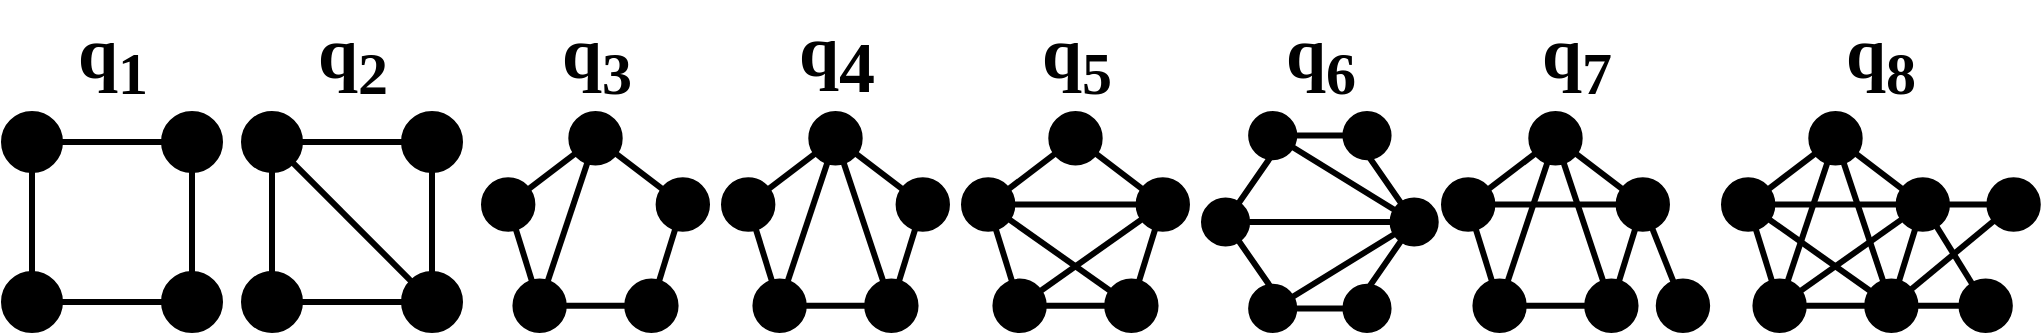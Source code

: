 <mxfile version="15.8.2" type="device"><diagram id="DLwltDXBQzUQ3FYis2_E" name="Page-1"><mxGraphModel dx="1718" dy="966" grid="1" gridSize="10" guides="1" tooltips="1" connect="1" arrows="1" fold="1" page="1" pageScale="1" pageWidth="2336" pageHeight="1654" math="0" shadow="0"><root><mxCell id="0"/><mxCell id="1" parent="0"/><mxCell id="RWOEZKqBu3QzNkJRfuH3-138" value="" style="group;aspect=fixed;" vertex="1" connectable="0" parent="1"><mxGeometry x="720" y="240" width="113.49" height="110" as="geometry"/></mxCell><mxCell id="RWOEZKqBu3QzNkJRfuH3-127" value="" style="ellipse;whiteSpace=wrap;html=1;aspect=fixed;fillColor=#000000;" vertex="1" parent="RWOEZKqBu3QzNkJRfuH3-138"><mxGeometry x="43.65" width="26.19" height="26.19" as="geometry"/></mxCell><mxCell id="RWOEZKqBu3QzNkJRfuH3-128" style="edgeStyle=none;rounded=0;orthogonalLoop=1;jettySize=auto;html=1;exitX=0.5;exitY=0.5;exitDx=0;exitDy=0;endArrow=none;endFill=0;strokeWidth=3;exitPerimeter=0;entryX=0.5;entryY=0.5;entryDx=0;entryDy=0;entryPerimeter=0;" edge="1" parent="RWOEZKqBu3QzNkJRfuH3-138" source="RWOEZKqBu3QzNkJRfuH3-129"><mxGeometry relative="1" as="geometry"><mxPoint x="84.681" y="96.905" as="targetPoint"/></mxGeometry></mxCell><mxCell id="RWOEZKqBu3QzNkJRfuH3-129" value="" style="ellipse;whiteSpace=wrap;html=1;aspect=fixed;fillColor=#000000;" vertex="1" parent="RWOEZKqBu3QzNkJRfuH3-138"><mxGeometry x="87.3" y="33.175" width="26.19" height="26.19" as="geometry"/></mxCell><mxCell id="RWOEZKqBu3QzNkJRfuH3-125" style="edgeStyle=none;rounded=0;orthogonalLoop=1;jettySize=auto;html=1;exitX=0.5;exitY=0.5;exitDx=0;exitDy=0;entryX=0.5;entryY=0.5;entryDx=0;entryDy=0;endArrow=none;endFill=0;strokeWidth=3;exitPerimeter=0;entryPerimeter=0;" edge="1" parent="RWOEZKqBu3QzNkJRfuH3-138" source="RWOEZKqBu3QzNkJRfuH3-127" target="RWOEZKqBu3QzNkJRfuH3-129"><mxGeometry relative="1" as="geometry"/></mxCell><mxCell id="RWOEZKqBu3QzNkJRfuH3-136" style="edgeStyle=none;rounded=0;jumpStyle=none;jumpSize=6;orthogonalLoop=1;jettySize=auto;html=1;exitX=1;exitY=0.5;exitDx=0;exitDy=0;entryX=0;entryY=0.5;entryDx=0;entryDy=0;endArrow=none;endFill=0;strokeWidth=3;" edge="1" parent="RWOEZKqBu3QzNkJRfuH3-138" source="RWOEZKqBu3QzNkJRfuH3-131" target="RWOEZKqBu3QzNkJRfuH3-129"><mxGeometry relative="1" as="geometry"/></mxCell><mxCell id="RWOEZKqBu3QzNkJRfuH3-131" value="" style="ellipse;whiteSpace=wrap;html=1;aspect=fixed;fillColor=#000000;" vertex="1" parent="RWOEZKqBu3QzNkJRfuH3-138"><mxGeometry y="33.175" width="26.19" height="26.19" as="geometry"/></mxCell><mxCell id="RWOEZKqBu3QzNkJRfuH3-124" style="edgeStyle=none;rounded=0;orthogonalLoop=1;jettySize=auto;html=1;exitX=0.5;exitY=0.5;exitDx=0;exitDy=0;entryX=0.5;entryY=0.5;entryDx=0;entryDy=0;entryPerimeter=0;endArrow=none;endFill=0;strokeWidth=3;jumpSize=6;jumpStyle=none;exitPerimeter=0;" edge="1" parent="RWOEZKqBu3QzNkJRfuH3-138" source="RWOEZKqBu3QzNkJRfuH3-127" target="RWOEZKqBu3QzNkJRfuH3-131"><mxGeometry relative="1" as="geometry"/></mxCell><mxCell id="RWOEZKqBu3QzNkJRfuH3-137" style="edgeStyle=none;rounded=0;jumpStyle=none;jumpSize=6;orthogonalLoop=1;jettySize=auto;html=1;endArrow=none;endFill=0;strokeWidth=3;exitX=0.5;exitY=0.5;exitDx=0;exitDy=0;exitPerimeter=0;entryX=0.5;entryY=0.5;entryDx=0;entryDy=0;entryPerimeter=0;" edge="1" parent="RWOEZKqBu3QzNkJRfuH3-138" source="RWOEZKqBu3QzNkJRfuH3-133" target="RWOEZKqBu3QzNkJRfuH3-129"><mxGeometry relative="1" as="geometry"><mxPoint x="100.395" y="69.841" as="targetPoint"/></mxGeometry></mxCell><mxCell id="RWOEZKqBu3QzNkJRfuH3-133" value="" style="ellipse;whiteSpace=wrap;html=1;aspect=fixed;fillColor=#000000;" vertex="1" parent="RWOEZKqBu3QzNkJRfuH3-138"><mxGeometry x="15.714" y="83.81" width="26.19" height="26.19" as="geometry"/></mxCell><mxCell id="RWOEZKqBu3QzNkJRfuH3-130" style="edgeStyle=none;rounded=0;orthogonalLoop=1;jettySize=auto;html=1;exitX=0.5;exitY=0.5;exitDx=0;exitDy=0;entryX=0.5;entryY=0.5;entryDx=0;entryDy=0;entryPerimeter=0;endArrow=none;endFill=0;strokeWidth=3;exitPerimeter=0;" edge="1" parent="RWOEZKqBu3QzNkJRfuH3-138" source="RWOEZKqBu3QzNkJRfuH3-131" target="RWOEZKqBu3QzNkJRfuH3-133"><mxGeometry relative="1" as="geometry"/></mxCell><mxCell id="RWOEZKqBu3QzNkJRfuH3-134" value="" style="ellipse;whiteSpace=wrap;html=1;aspect=fixed;fillColor=#000000;" vertex="1" parent="RWOEZKqBu3QzNkJRfuH3-138"><mxGeometry x="71.586" y="83.81" width="26.19" height="26.19" as="geometry"/></mxCell><mxCell id="RWOEZKqBu3QzNkJRfuH3-135" style="edgeStyle=none;rounded=0;jumpStyle=none;jumpSize=6;orthogonalLoop=1;jettySize=auto;html=1;exitX=0.5;exitY=0.5;exitDx=0;exitDy=0;endArrow=none;endFill=0;strokeWidth=3;exitPerimeter=0;entryX=0.5;entryY=0.5;entryDx=0;entryDy=0;entryPerimeter=0;" edge="1" parent="RWOEZKqBu3QzNkJRfuH3-138" source="RWOEZKqBu3QzNkJRfuH3-131" target="RWOEZKqBu3QzNkJRfuH3-134"><mxGeometry relative="1" as="geometry"/></mxCell><mxCell id="RWOEZKqBu3QzNkJRfuH3-132" style="edgeStyle=none;rounded=0;orthogonalLoop=1;jettySize=auto;html=1;exitX=1;exitY=0.5;exitDx=0;exitDy=0;entryX=0;entryY=0.5;entryDx=0;entryDy=0;endArrow=none;endFill=0;strokeWidth=3;" edge="1" parent="RWOEZKqBu3QzNkJRfuH3-138" source="RWOEZKqBu3QzNkJRfuH3-133" target="RWOEZKqBu3QzNkJRfuH3-134"><mxGeometry relative="1" as="geometry"/></mxCell><mxCell id="RWOEZKqBu3QzNkJRfuH3-140" value="" style="group;aspect=fixed;" vertex="1" connectable="0" parent="1"><mxGeometry x="960" y="240" width="133.57" height="110" as="geometry"/></mxCell><mxCell id="RWOEZKqBu3QzNkJRfuH3-69" value="" style="ellipse;whiteSpace=wrap;html=1;aspect=fixed;fillColor=#000000;" vertex="1" parent="RWOEZKqBu3QzNkJRfuH3-140"><mxGeometry x="43.65" width="26.19" height="26.19" as="geometry"/></mxCell><mxCell id="RWOEZKqBu3QzNkJRfuH3-70" style="edgeStyle=none;rounded=0;orthogonalLoop=1;jettySize=auto;html=1;exitX=0.5;exitY=0.5;exitDx=0;exitDy=0;endArrow=none;endFill=0;strokeWidth=3;exitPerimeter=0;entryX=0.5;entryY=0.5;entryDx=0;entryDy=0;entryPerimeter=0;" edge="1" parent="RWOEZKqBu3QzNkJRfuH3-140" source="RWOEZKqBu3QzNkJRfuH3-71"><mxGeometry relative="1" as="geometry"><mxPoint x="84.682" y="96.905" as="targetPoint"/></mxGeometry></mxCell><mxCell id="RWOEZKqBu3QzNkJRfuH3-71" value="" style="ellipse;whiteSpace=wrap;html=1;aspect=fixed;fillColor=#000000;" vertex="1" parent="RWOEZKqBu3QzNkJRfuH3-140"><mxGeometry x="87.301" y="33.175" width="26.19" height="26.19" as="geometry"/></mxCell><mxCell id="RWOEZKqBu3QzNkJRfuH3-67" style="edgeStyle=none;rounded=0;orthogonalLoop=1;jettySize=auto;html=1;exitX=0.5;exitY=0.5;exitDx=0;exitDy=0;entryX=0.5;entryY=0.5;entryDx=0;entryDy=0;endArrow=none;endFill=0;strokeWidth=3;exitPerimeter=0;entryPerimeter=0;" edge="1" parent="RWOEZKqBu3QzNkJRfuH3-140" source="RWOEZKqBu3QzNkJRfuH3-69" target="RWOEZKqBu3QzNkJRfuH3-71"><mxGeometry relative="1" as="geometry"/></mxCell><mxCell id="RWOEZKqBu3QzNkJRfuH3-78" style="edgeStyle=none;rounded=0;jumpStyle=none;jumpSize=6;orthogonalLoop=1;jettySize=auto;html=1;exitX=1;exitY=0.5;exitDx=0;exitDy=0;entryX=0;entryY=0.5;entryDx=0;entryDy=0;endArrow=none;endFill=0;strokeWidth=3;" edge="1" parent="RWOEZKqBu3QzNkJRfuH3-140" source="RWOEZKqBu3QzNkJRfuH3-73" target="RWOEZKqBu3QzNkJRfuH3-71"><mxGeometry relative="1" as="geometry"/></mxCell><mxCell id="RWOEZKqBu3QzNkJRfuH3-73" value="" style="ellipse;whiteSpace=wrap;html=1;aspect=fixed;fillColor=#000000;" vertex="1" parent="RWOEZKqBu3QzNkJRfuH3-140"><mxGeometry y="33.175" width="26.19" height="26.19" as="geometry"/></mxCell><mxCell id="RWOEZKqBu3QzNkJRfuH3-66" style="edgeStyle=none;rounded=0;orthogonalLoop=1;jettySize=auto;html=1;exitX=0.5;exitY=0.5;exitDx=0;exitDy=0;entryX=0.5;entryY=0.5;entryDx=0;entryDy=0;entryPerimeter=0;endArrow=none;endFill=0;strokeWidth=3;jumpSize=6;jumpStyle=none;exitPerimeter=0;" edge="1" parent="RWOEZKqBu3QzNkJRfuH3-140" source="RWOEZKqBu3QzNkJRfuH3-69" target="RWOEZKqBu3QzNkJRfuH3-73"><mxGeometry relative="1" as="geometry"/></mxCell><mxCell id="RWOEZKqBu3QzNkJRfuH3-75" value="" style="ellipse;whiteSpace=wrap;html=1;aspect=fixed;fillColor=#000000;" vertex="1" parent="RWOEZKqBu3QzNkJRfuH3-140"><mxGeometry x="15.714" y="83.81" width="26.19" height="26.19" as="geometry"/></mxCell><mxCell id="RWOEZKqBu3QzNkJRfuH3-68" style="edgeStyle=none;rounded=0;jumpStyle=none;jumpSize=6;orthogonalLoop=1;jettySize=auto;html=1;endArrow=none;endFill=0;strokeWidth=3;" edge="1" parent="RWOEZKqBu3QzNkJRfuH3-140" source="RWOEZKqBu3QzNkJRfuH3-69" target="RWOEZKqBu3QzNkJRfuH3-75"><mxGeometry relative="1" as="geometry"/></mxCell><mxCell id="RWOEZKqBu3QzNkJRfuH3-72" style="edgeStyle=none;rounded=0;orthogonalLoop=1;jettySize=auto;html=1;exitX=0.5;exitY=0.5;exitDx=0;exitDy=0;entryX=0.5;entryY=0.5;entryDx=0;entryDy=0;entryPerimeter=0;endArrow=none;endFill=0;strokeWidth=3;exitPerimeter=0;" edge="1" parent="RWOEZKqBu3QzNkJRfuH3-140" source="RWOEZKqBu3QzNkJRfuH3-73" target="RWOEZKqBu3QzNkJRfuH3-75"><mxGeometry relative="1" as="geometry"/></mxCell><mxCell id="RWOEZKqBu3QzNkJRfuH3-76" style="edgeStyle=none;rounded=0;jumpStyle=none;jumpSize=6;orthogonalLoop=1;jettySize=auto;html=1;exitX=0.5;exitY=0.5;exitDx=0;exitDy=0;entryX=0.5;entryY=0.5;entryDx=0;entryDy=0;entryPerimeter=0;endArrow=none;endFill=0;strokeWidth=3;exitPerimeter=0;" edge="1" parent="RWOEZKqBu3QzNkJRfuH3-140" source="RWOEZKqBu3QzNkJRfuH3-77" target="RWOEZKqBu3QzNkJRfuH3-69"><mxGeometry relative="1" as="geometry"/></mxCell><mxCell id="RWOEZKqBu3QzNkJRfuH3-77" value="" style="ellipse;whiteSpace=wrap;html=1;aspect=fixed;fillColor=#000000;" vertex="1" parent="RWOEZKqBu3QzNkJRfuH3-140"><mxGeometry x="71.587" y="83.81" width="26.19" height="26.19" as="geometry"/></mxCell><mxCell id="RWOEZKqBu3QzNkJRfuH3-74" style="edgeStyle=none;rounded=0;orthogonalLoop=1;jettySize=auto;html=1;exitX=1;exitY=0.5;exitDx=0;exitDy=0;entryX=0;entryY=0.5;entryDx=0;entryDy=0;endArrow=none;endFill=0;strokeWidth=3;" edge="1" parent="RWOEZKqBu3QzNkJRfuH3-140" source="RWOEZKqBu3QzNkJRfuH3-75" target="RWOEZKqBu3QzNkJRfuH3-77"><mxGeometry relative="1" as="geometry"/></mxCell><mxCell id="RWOEZKqBu3QzNkJRfuH3-79" value="" style="ellipse;whiteSpace=wrap;html=1;aspect=fixed;fillColor=#000000;" vertex="1" parent="RWOEZKqBu3QzNkJRfuH3-140"><mxGeometry x="107.38" y="83.81" width="26.19" height="26.19" as="geometry"/></mxCell><mxCell id="RWOEZKqBu3QzNkJRfuH3-80" style="edgeStyle=none;rounded=0;jumpStyle=none;jumpSize=6;orthogonalLoop=1;jettySize=auto;html=1;exitX=0.5;exitY=0.5;exitDx=0;exitDy=0;endArrow=none;endFill=0;strokeWidth=3;exitPerimeter=0;" edge="1" parent="RWOEZKqBu3QzNkJRfuH3-140" source="RWOEZKqBu3QzNkJRfuH3-71" target="RWOEZKqBu3QzNkJRfuH3-79"><mxGeometry relative="1" as="geometry"/></mxCell><mxCell id="RWOEZKqBu3QzNkJRfuH3-141" value="" style="group;aspect=fixed;" vertex="1" connectable="0" parent="1"><mxGeometry x="480" y="240" width="113.51" height="110" as="geometry"/></mxCell><mxCell id="RWOEZKqBu3QzNkJRfuH3-21" value="" style="ellipse;whiteSpace=wrap;html=1;aspect=fixed;fillColor=#000000;" vertex="1" parent="RWOEZKqBu3QzNkJRfuH3-141"><mxGeometry x="43.658" width="26.19" height="26.19" as="geometry"/></mxCell><mxCell id="RWOEZKqBu3QzNkJRfuH3-33" style="edgeStyle=none;rounded=0;orthogonalLoop=1;jettySize=auto;html=1;exitX=0.5;exitY=0.5;exitDx=0;exitDy=0;endArrow=none;endFill=0;strokeWidth=3;exitPerimeter=0;entryX=0.5;entryY=0.5;entryDx=0;entryDy=0;entryPerimeter=0;" edge="1" parent="RWOEZKqBu3QzNkJRfuH3-141" source="RWOEZKqBu3QzNkJRfuH3-25"><mxGeometry relative="1" as="geometry"><mxPoint x="84.696" y="96.905" as="targetPoint"/></mxGeometry></mxCell><mxCell id="RWOEZKqBu3QzNkJRfuH3-25" value="" style="ellipse;whiteSpace=wrap;html=1;aspect=fixed;fillColor=#000000;" vertex="1" parent="RWOEZKqBu3QzNkJRfuH3-141"><mxGeometry x="87.315" y="33.175" width="26.19" height="26.19" as="geometry"/></mxCell><mxCell id="RWOEZKqBu3QzNkJRfuH3-32" style="edgeStyle=none;rounded=0;orthogonalLoop=1;jettySize=auto;html=1;exitX=0.5;exitY=0.5;exitDx=0;exitDy=0;entryX=0.5;entryY=0.5;entryDx=0;entryDy=0;endArrow=none;endFill=0;strokeWidth=3;exitPerimeter=0;entryPerimeter=0;" edge="1" parent="RWOEZKqBu3QzNkJRfuH3-141" source="RWOEZKqBu3QzNkJRfuH3-21" target="RWOEZKqBu3QzNkJRfuH3-25"><mxGeometry relative="1" as="geometry"/></mxCell><mxCell id="RWOEZKqBu3QzNkJRfuH3-22" value="" style="ellipse;whiteSpace=wrap;html=1;aspect=fixed;fillColor=#000000;" vertex="1" parent="RWOEZKqBu3QzNkJRfuH3-141"><mxGeometry y="33.175" width="26.19" height="26.19" as="geometry"/></mxCell><mxCell id="RWOEZKqBu3QzNkJRfuH3-28" style="edgeStyle=none;rounded=0;orthogonalLoop=1;jettySize=auto;html=1;exitX=0.5;exitY=0.5;exitDx=0;exitDy=0;entryX=0.5;entryY=0.5;entryDx=0;entryDy=0;entryPerimeter=0;endArrow=none;endFill=0;strokeWidth=3;jumpSize=6;jumpStyle=none;exitPerimeter=0;" edge="1" parent="RWOEZKqBu3QzNkJRfuH3-141" source="RWOEZKqBu3QzNkJRfuH3-21" target="RWOEZKqBu3QzNkJRfuH3-22"><mxGeometry relative="1" as="geometry"/></mxCell><mxCell id="RWOEZKqBu3QzNkJRfuH3-23" value="" style="ellipse;whiteSpace=wrap;html=1;aspect=fixed;fillColor=#000000;" vertex="1" parent="RWOEZKqBu3QzNkJRfuH3-141"><mxGeometry x="15.717" y="83.81" width="26.19" height="26.19" as="geometry"/></mxCell><mxCell id="RWOEZKqBu3QzNkJRfuH3-53" style="edgeStyle=none;rounded=0;jumpStyle=none;jumpSize=6;orthogonalLoop=1;jettySize=auto;html=1;endArrow=none;endFill=0;strokeWidth=3;" edge="1" parent="RWOEZKqBu3QzNkJRfuH3-141" source="RWOEZKqBu3QzNkJRfuH3-21" target="RWOEZKqBu3QzNkJRfuH3-23"><mxGeometry relative="1" as="geometry"><mxPoint x="56.755" y="13.095" as="sourcePoint"/></mxGeometry></mxCell><mxCell id="RWOEZKqBu3QzNkJRfuH3-29" style="edgeStyle=none;rounded=0;orthogonalLoop=1;jettySize=auto;html=1;exitX=0.5;exitY=0.5;exitDx=0;exitDy=0;entryX=0.5;entryY=0.5;entryDx=0;entryDy=0;entryPerimeter=0;endArrow=none;endFill=0;strokeWidth=3;exitPerimeter=0;" edge="1" parent="RWOEZKqBu3QzNkJRfuH3-141" source="RWOEZKqBu3QzNkJRfuH3-22" target="RWOEZKqBu3QzNkJRfuH3-23"><mxGeometry relative="1" as="geometry"/></mxCell><mxCell id="RWOEZKqBu3QzNkJRfuH3-24" value="" style="ellipse;whiteSpace=wrap;html=1;aspect=fixed;fillColor=#000000;" vertex="1" parent="RWOEZKqBu3QzNkJRfuH3-141"><mxGeometry x="71.599" y="83.81" width="26.19" height="26.19" as="geometry"/></mxCell><mxCell id="RWOEZKqBu3QzNkJRfuH3-31" style="edgeStyle=none;rounded=0;orthogonalLoop=1;jettySize=auto;html=1;exitX=1;exitY=0.5;exitDx=0;exitDy=0;entryX=0;entryY=0.5;entryDx=0;entryDy=0;endArrow=none;endFill=0;strokeWidth=3;" edge="1" parent="RWOEZKqBu3QzNkJRfuH3-141" source="RWOEZKqBu3QzNkJRfuH3-23" target="RWOEZKqBu3QzNkJRfuH3-24"><mxGeometry relative="1" as="geometry"/></mxCell><mxCell id="RWOEZKqBu3QzNkJRfuH3-142" value="" style="group;aspect=fixed;" vertex="1" connectable="0" parent="1"><mxGeometry x="600" y="240" width="113.49" height="110" as="geometry"/></mxCell><mxCell id="RWOEZKqBu3QzNkJRfuH3-56" value="" style="ellipse;whiteSpace=wrap;html=1;aspect=fixed;fillColor=#000000;" vertex="1" parent="RWOEZKqBu3QzNkJRfuH3-142"><mxGeometry x="43.65" width="26.19" height="26.19" as="geometry"/></mxCell><mxCell id="RWOEZKqBu3QzNkJRfuH3-57" style="edgeStyle=none;rounded=0;orthogonalLoop=1;jettySize=auto;html=1;exitX=0.5;exitY=0.5;exitDx=0;exitDy=0;endArrow=none;endFill=0;strokeWidth=3;exitPerimeter=0;entryX=0.5;entryY=0.5;entryDx=0;entryDy=0;entryPerimeter=0;" edge="1" source="RWOEZKqBu3QzNkJRfuH3-58" parent="RWOEZKqBu3QzNkJRfuH3-142"><mxGeometry relative="1" as="geometry"><mxPoint x="84.681" y="96.905" as="targetPoint"/></mxGeometry></mxCell><mxCell id="RWOEZKqBu3QzNkJRfuH3-58" value="" style="ellipse;whiteSpace=wrap;html=1;aspect=fixed;fillColor=#000000;" vertex="1" parent="RWOEZKqBu3QzNkJRfuH3-142"><mxGeometry x="87.3" y="33.175" width="26.19" height="26.19" as="geometry"/></mxCell><mxCell id="RWOEZKqBu3QzNkJRfuH3-55" style="edgeStyle=none;rounded=0;orthogonalLoop=1;jettySize=auto;html=1;exitX=0.5;exitY=0.5;exitDx=0;exitDy=0;entryX=0.5;entryY=0.5;entryDx=0;entryDy=0;endArrow=none;endFill=0;strokeWidth=3;exitPerimeter=0;entryPerimeter=0;" edge="1" source="RWOEZKqBu3QzNkJRfuH3-56" target="RWOEZKqBu3QzNkJRfuH3-58" parent="RWOEZKqBu3QzNkJRfuH3-142"><mxGeometry relative="1" as="geometry"/></mxCell><mxCell id="RWOEZKqBu3QzNkJRfuH3-60" value="" style="ellipse;whiteSpace=wrap;html=1;aspect=fixed;fillColor=#000000;" vertex="1" parent="RWOEZKqBu3QzNkJRfuH3-142"><mxGeometry y="33.175" width="26.19" height="26.19" as="geometry"/></mxCell><mxCell id="RWOEZKqBu3QzNkJRfuH3-54" style="edgeStyle=none;rounded=0;orthogonalLoop=1;jettySize=auto;html=1;exitX=0.5;exitY=0.5;exitDx=0;exitDy=0;entryX=0.5;entryY=0.5;entryDx=0;entryDy=0;entryPerimeter=0;endArrow=none;endFill=0;strokeWidth=3;jumpSize=6;jumpStyle=none;exitPerimeter=0;" edge="1" source="RWOEZKqBu3QzNkJRfuH3-56" target="RWOEZKqBu3QzNkJRfuH3-60" parent="RWOEZKqBu3QzNkJRfuH3-142"><mxGeometry relative="1" as="geometry"/></mxCell><mxCell id="RWOEZKqBu3QzNkJRfuH3-62" value="" style="ellipse;whiteSpace=wrap;html=1;aspect=fixed;fillColor=#000000;" vertex="1" parent="RWOEZKqBu3QzNkJRfuH3-142"><mxGeometry x="15.714" y="83.81" width="26.19" height="26.19" as="geometry"/></mxCell><mxCell id="RWOEZKqBu3QzNkJRfuH3-64" style="edgeStyle=none;rounded=0;jumpStyle=none;jumpSize=6;orthogonalLoop=1;jettySize=auto;html=1;endArrow=none;endFill=0;strokeWidth=3;" edge="1" parent="RWOEZKqBu3QzNkJRfuH3-142" source="RWOEZKqBu3QzNkJRfuH3-56" target="RWOEZKqBu3QzNkJRfuH3-62"><mxGeometry relative="1" as="geometry"/></mxCell><mxCell id="RWOEZKqBu3QzNkJRfuH3-59" style="edgeStyle=none;rounded=0;orthogonalLoop=1;jettySize=auto;html=1;exitX=0.5;exitY=0.5;exitDx=0;exitDy=0;entryX=0.5;entryY=0.5;entryDx=0;entryDy=0;entryPerimeter=0;endArrow=none;endFill=0;strokeWidth=3;exitPerimeter=0;" edge="1" source="RWOEZKqBu3QzNkJRfuH3-60" target="RWOEZKqBu3QzNkJRfuH3-62" parent="RWOEZKqBu3QzNkJRfuH3-142"><mxGeometry relative="1" as="geometry"/></mxCell><mxCell id="RWOEZKqBu3QzNkJRfuH3-65" style="edgeStyle=none;rounded=0;jumpStyle=none;jumpSize=6;orthogonalLoop=1;jettySize=auto;html=1;exitX=0.5;exitY=0.5;exitDx=0;exitDy=0;entryX=0.5;entryY=0.5;entryDx=0;entryDy=0;entryPerimeter=0;endArrow=none;endFill=0;strokeWidth=3;exitPerimeter=0;" edge="1" parent="RWOEZKqBu3QzNkJRfuH3-142" source="RWOEZKqBu3QzNkJRfuH3-63" target="RWOEZKqBu3QzNkJRfuH3-56"><mxGeometry relative="1" as="geometry"/></mxCell><mxCell id="RWOEZKqBu3QzNkJRfuH3-63" value="" style="ellipse;whiteSpace=wrap;html=1;aspect=fixed;fillColor=#000000;" vertex="1" parent="RWOEZKqBu3QzNkJRfuH3-142"><mxGeometry x="71.586" y="83.81" width="26.19" height="26.19" as="geometry"/></mxCell><mxCell id="RWOEZKqBu3QzNkJRfuH3-61" style="edgeStyle=none;rounded=0;orthogonalLoop=1;jettySize=auto;html=1;exitX=1;exitY=0.5;exitDx=0;exitDy=0;entryX=0;entryY=0.5;entryDx=0;entryDy=0;endArrow=none;endFill=0;strokeWidth=3;" edge="1" source="RWOEZKqBu3QzNkJRfuH3-62" target="RWOEZKqBu3QzNkJRfuH3-63" parent="RWOEZKqBu3QzNkJRfuH3-142"><mxGeometry relative="1" as="geometry"/></mxCell><mxCell id="RWOEZKqBu3QzNkJRfuH3-143" value="" style="group" vertex="1" connectable="0" parent="1"><mxGeometry x="360" y="240" width="110" height="110" as="geometry"/></mxCell><mxCell id="RWOEZKqBu3QzNkJRfuH3-13" value="" style="ellipse;whiteSpace=wrap;html=1;aspect=fixed;fillColor=#000000;" vertex="1" parent="RWOEZKqBu3QzNkJRfuH3-143"><mxGeometry width="30" height="30" as="geometry"/></mxCell><mxCell id="RWOEZKqBu3QzNkJRfuH3-14" value="" style="ellipse;whiteSpace=wrap;html=1;aspect=fixed;fillColor=#000000;" vertex="1" parent="RWOEZKqBu3QzNkJRfuH3-143"><mxGeometry x="80" y="80" width="30" height="30" as="geometry"/></mxCell><mxCell id="RWOEZKqBu3QzNkJRfuH3-19" style="rounded=0;orthogonalLoop=1;jettySize=auto;html=1;exitX=1;exitY=1;exitDx=0;exitDy=0;entryX=0;entryY=0;entryDx=0;entryDy=0;endArrow=none;endFill=0;strokeWidth=3;" edge="1" parent="RWOEZKqBu3QzNkJRfuH3-143" source="RWOEZKqBu3QzNkJRfuH3-13" target="RWOEZKqBu3QzNkJRfuH3-14"><mxGeometry relative="1" as="geometry"/></mxCell><mxCell id="RWOEZKqBu3QzNkJRfuH3-15" style="edgeStyle=orthogonalEdgeStyle;rounded=0;orthogonalLoop=1;jettySize=auto;html=1;exitX=1;exitY=0.5;exitDx=0;exitDy=0;entryX=0;entryY=0.5;entryDx=0;entryDy=0;endArrow=none;endFill=0;strokeWidth=3;" edge="1" parent="RWOEZKqBu3QzNkJRfuH3-143" source="RWOEZKqBu3QzNkJRfuH3-16" target="RWOEZKqBu3QzNkJRfuH3-14"><mxGeometry relative="1" as="geometry"/></mxCell><mxCell id="RWOEZKqBu3QzNkJRfuH3-16" value="" style="ellipse;whiteSpace=wrap;html=1;aspect=fixed;fillColor=#000000;" vertex="1" parent="RWOEZKqBu3QzNkJRfuH3-143"><mxGeometry y="80" width="30" height="30" as="geometry"/></mxCell><mxCell id="RWOEZKqBu3QzNkJRfuH3-12" style="edgeStyle=orthogonalEdgeStyle;rounded=0;orthogonalLoop=1;jettySize=auto;html=1;exitX=0.5;exitY=1;exitDx=0;exitDy=0;entryX=0.5;entryY=0;entryDx=0;entryDy=0;endArrow=none;endFill=0;strokeWidth=3;" edge="1" parent="RWOEZKqBu3QzNkJRfuH3-143" source="RWOEZKqBu3QzNkJRfuH3-13" target="RWOEZKqBu3QzNkJRfuH3-16"><mxGeometry relative="1" as="geometry"/></mxCell><mxCell id="RWOEZKqBu3QzNkJRfuH3-17" style="edgeStyle=orthogonalEdgeStyle;rounded=0;orthogonalLoop=1;jettySize=auto;html=1;exitX=0.5;exitY=1;exitDx=0;exitDy=0;entryX=0.5;entryY=0;entryDx=0;entryDy=0;endArrow=none;endFill=0;strokeWidth=3;" edge="1" parent="RWOEZKqBu3QzNkJRfuH3-143" source="RWOEZKqBu3QzNkJRfuH3-18" target="RWOEZKqBu3QzNkJRfuH3-14"><mxGeometry relative="1" as="geometry"/></mxCell><mxCell id="RWOEZKqBu3QzNkJRfuH3-18" value="" style="ellipse;whiteSpace=wrap;html=1;aspect=fixed;fillColor=#000000;" vertex="1" parent="RWOEZKqBu3QzNkJRfuH3-143"><mxGeometry x="80" width="30" height="30" as="geometry"/></mxCell><mxCell id="RWOEZKqBu3QzNkJRfuH3-11" style="edgeStyle=orthogonalEdgeStyle;rounded=0;orthogonalLoop=1;jettySize=auto;html=1;exitX=1;exitY=0.5;exitDx=0;exitDy=0;entryX=0;entryY=0.5;entryDx=0;entryDy=0;endArrow=none;endFill=0;strokeWidth=3;" edge="1" parent="RWOEZKqBu3QzNkJRfuH3-143" source="RWOEZKqBu3QzNkJRfuH3-13" target="RWOEZKqBu3QzNkJRfuH3-18"><mxGeometry relative="1" as="geometry"/></mxCell><mxCell id="RWOEZKqBu3QzNkJRfuH3-144" value="" style="group" vertex="1" connectable="0" parent="1"><mxGeometry x="240" y="240" width="110" height="110" as="geometry"/></mxCell><mxCell id="RWOEZKqBu3QzNkJRfuH3-1" value="" style="ellipse;whiteSpace=wrap;html=1;aspect=fixed;fillColor=#000000;" vertex="1" parent="RWOEZKqBu3QzNkJRfuH3-144"><mxGeometry width="30" height="30" as="geometry"/></mxCell><mxCell id="RWOEZKqBu3QzNkJRfuH3-2" value="" style="ellipse;whiteSpace=wrap;html=1;aspect=fixed;fillColor=#000000;" vertex="1" parent="RWOEZKqBu3QzNkJRfuH3-144"><mxGeometry x="80" y="80" width="30" height="30" as="geometry"/></mxCell><mxCell id="RWOEZKqBu3QzNkJRfuH3-9" style="edgeStyle=orthogonalEdgeStyle;rounded=0;orthogonalLoop=1;jettySize=auto;html=1;exitX=1;exitY=0.5;exitDx=0;exitDy=0;entryX=0;entryY=0.5;entryDx=0;entryDy=0;endArrow=none;endFill=0;strokeWidth=3;" edge="1" parent="RWOEZKqBu3QzNkJRfuH3-144" source="RWOEZKqBu3QzNkJRfuH3-3" target="RWOEZKqBu3QzNkJRfuH3-2"><mxGeometry relative="1" as="geometry"/></mxCell><mxCell id="RWOEZKqBu3QzNkJRfuH3-3" value="" style="ellipse;whiteSpace=wrap;html=1;aspect=fixed;fillColor=#000000;" vertex="1" parent="RWOEZKqBu3QzNkJRfuH3-144"><mxGeometry y="80" width="30" height="30" as="geometry"/></mxCell><mxCell id="RWOEZKqBu3QzNkJRfuH3-10" style="edgeStyle=orthogonalEdgeStyle;rounded=0;orthogonalLoop=1;jettySize=auto;html=1;exitX=0.5;exitY=1;exitDx=0;exitDy=0;entryX=0.5;entryY=0;entryDx=0;entryDy=0;endArrow=none;endFill=0;strokeWidth=3;" edge="1" parent="RWOEZKqBu3QzNkJRfuH3-144" source="RWOEZKqBu3QzNkJRfuH3-1" target="RWOEZKqBu3QzNkJRfuH3-3"><mxGeometry relative="1" as="geometry"/></mxCell><mxCell id="RWOEZKqBu3QzNkJRfuH3-8" style="edgeStyle=orthogonalEdgeStyle;rounded=0;orthogonalLoop=1;jettySize=auto;html=1;exitX=0.5;exitY=1;exitDx=0;exitDy=0;entryX=0.5;entryY=0;entryDx=0;entryDy=0;endArrow=none;endFill=0;strokeWidth=3;" edge="1" parent="RWOEZKqBu3QzNkJRfuH3-144" source="RWOEZKqBu3QzNkJRfuH3-4" target="RWOEZKqBu3QzNkJRfuH3-2"><mxGeometry relative="1" as="geometry"/></mxCell><mxCell id="RWOEZKqBu3QzNkJRfuH3-4" value="" style="ellipse;whiteSpace=wrap;html=1;aspect=fixed;fillColor=#000000;" vertex="1" parent="RWOEZKqBu3QzNkJRfuH3-144"><mxGeometry x="80" width="30" height="30" as="geometry"/></mxCell><mxCell id="RWOEZKqBu3QzNkJRfuH3-7" style="edgeStyle=orthogonalEdgeStyle;rounded=0;orthogonalLoop=1;jettySize=auto;html=1;exitX=1;exitY=0.5;exitDx=0;exitDy=0;entryX=0;entryY=0.5;entryDx=0;entryDy=0;endArrow=none;endFill=0;strokeWidth=3;" edge="1" parent="RWOEZKqBu3QzNkJRfuH3-144" source="RWOEZKqBu3QzNkJRfuH3-1" target="RWOEZKqBu3QzNkJRfuH3-4"><mxGeometry relative="1" as="geometry"/></mxCell><mxCell id="RWOEZKqBu3QzNkJRfuH3-159" value="" style="group;aspect=fixed;" vertex="1" connectable="0" parent="1"><mxGeometry x="840" y="240" width="117.86" height="110" as="geometry"/></mxCell><mxCell id="RWOEZKqBu3QzNkJRfuH3-148" value="" style="ellipse;whiteSpace=wrap;html=1;aspect=fixed;fillColor=#000000;" vertex="1" parent="RWOEZKqBu3QzNkJRfuH3-159"><mxGeometry x="23.572" width="23.571" height="23.571" as="geometry"/></mxCell><mxCell id="RWOEZKqBu3QzNkJRfuH3-149" value="" style="ellipse;whiteSpace=wrap;html=1;aspect=fixed;fillColor=#000000;" vertex="1" parent="RWOEZKqBu3QzNkJRfuH3-159"><mxGeometry x="70.716" width="23.571" height="23.571" as="geometry"/></mxCell><mxCell id="RWOEZKqBu3QzNkJRfuH3-150" value="" style="ellipse;whiteSpace=wrap;html=1;aspect=fixed;fillColor=#000000;" vertex="1" parent="RWOEZKqBu3QzNkJRfuH3-159"><mxGeometry x="94.288" y="43.214" width="23.571" height="23.571" as="geometry"/></mxCell><mxCell id="RWOEZKqBu3QzNkJRfuH3-151" value="" style="ellipse;whiteSpace=wrap;html=1;aspect=fixed;fillColor=#000000;" vertex="1" parent="RWOEZKqBu3QzNkJRfuH3-159"><mxGeometry y="43.214" width="23.571" height="23.571" as="geometry"/></mxCell><mxCell id="RWOEZKqBu3QzNkJRfuH3-154" style="edgeStyle=none;rounded=0;jumpStyle=none;jumpSize=6;orthogonalLoop=1;jettySize=auto;html=1;exitX=0;exitY=0.5;exitDx=0;exitDy=0;entryX=1;entryY=0.5;entryDx=0;entryDy=0;endArrow=none;endFill=0;strokeWidth=3;" edge="1" parent="RWOEZKqBu3QzNkJRfuH3-159" source="RWOEZKqBu3QzNkJRfuH3-150" target="RWOEZKqBu3QzNkJRfuH3-151"><mxGeometry relative="1" as="geometry"/></mxCell><mxCell id="RWOEZKqBu3QzNkJRfuH3-152" value="" style="ellipse;whiteSpace=wrap;html=1;aspect=fixed;fillColor=#000000;" vertex="1" parent="RWOEZKqBu3QzNkJRfuH3-159"><mxGeometry x="23.572" y="86.429" width="23.571" height="23.571" as="geometry"/></mxCell><mxCell id="RWOEZKqBu3QzNkJRfuH3-153" value="" style="ellipse;whiteSpace=wrap;html=1;aspect=fixed;fillColor=#000000;" vertex="1" parent="RWOEZKqBu3QzNkJRfuH3-159"><mxGeometry x="70.716" y="86.429" width="23.571" height="23.571" as="geometry"/></mxCell><mxCell id="RWOEZKqBu3QzNkJRfuH3-146" value="" style="shape=hexagon;perimeter=hexagonPerimeter2;whiteSpace=wrap;html=1;fixedSize=1;fillColor=none;size=30;strokeWidth=3;" vertex="1" parent="RWOEZKqBu3QzNkJRfuH3-159"><mxGeometry x="11.786" y="11.786" width="94.288" height="86.429" as="geometry"/></mxCell><mxCell id="RWOEZKqBu3QzNkJRfuH3-157" style="edgeStyle=none;rounded=0;jumpStyle=none;jumpSize=6;orthogonalLoop=1;jettySize=auto;html=1;exitX=1;exitY=0.5;exitDx=0;exitDy=0;entryX=0.247;entryY=-0.006;entryDx=0;entryDy=0;entryPerimeter=0;endArrow=none;endFill=0;strokeWidth=3;" edge="1" parent="RWOEZKqBu3QzNkJRfuH3-159" source="RWOEZKqBu3QzNkJRfuH3-146" target="RWOEZKqBu3QzNkJRfuH3-146"><mxGeometry relative="1" as="geometry"/></mxCell><mxCell id="RWOEZKqBu3QzNkJRfuH3-158" style="edgeStyle=none;rounded=0;jumpStyle=none;jumpSize=6;orthogonalLoop=1;jettySize=auto;html=1;exitX=1;exitY=0.5;exitDx=0;exitDy=0;entryX=0.247;entryY=1.006;entryDx=0;entryDy=0;entryPerimeter=0;endArrow=none;endFill=0;strokeWidth=3;" edge="1" parent="RWOEZKqBu3QzNkJRfuH3-159" source="RWOEZKqBu3QzNkJRfuH3-146" target="RWOEZKqBu3QzNkJRfuH3-146"><mxGeometry relative="1" as="geometry"/></mxCell><mxCell id="RWOEZKqBu3QzNkJRfuH3-161" value="" style="group;aspect=fixed;" vertex="1" connectable="0" parent="1"><mxGeometry x="1100.0" y="240" width="158.89" height="110" as="geometry"/></mxCell><mxCell id="RWOEZKqBu3QzNkJRfuH3-96" value="" style="ellipse;whiteSpace=wrap;html=1;aspect=fixed;fillColor=#000000;" vertex="1" parent="RWOEZKqBu3QzNkJRfuH3-161"><mxGeometry x="118.731" y="83.81" width="26.19" height="26.19" as="geometry"/></mxCell><mxCell id="RWOEZKqBu3QzNkJRfuH3-97" value="" style="ellipse;whiteSpace=wrap;html=1;aspect=fixed;fillColor=#000000;" vertex="1" parent="RWOEZKqBu3QzNkJRfuH3-161"><mxGeometry x="132.699" y="33.175" width="26.19" height="26.19" as="geometry"/></mxCell><mxCell id="RWOEZKqBu3QzNkJRfuH3-98" style="edgeStyle=none;rounded=0;jumpStyle=none;jumpSize=6;orthogonalLoop=1;jettySize=auto;html=1;endArrow=none;endFill=0;strokeWidth=3;" edge="1" parent="RWOEZKqBu3QzNkJRfuH3-161" source="RWOEZKqBu3QzNkJRfuH3-86" target="RWOEZKqBu3QzNkJRfuH3-96"><mxGeometry as="geometry"/></mxCell><mxCell id="RWOEZKqBu3QzNkJRfuH3-100" style="edgeStyle=none;rounded=0;jumpStyle=none;jumpSize=6;orthogonalLoop=1;jettySize=auto;html=1;exitX=1;exitY=0.5;exitDx=0;exitDy=0;endArrow=none;endFill=0;strokeWidth=3;entryX=0;entryY=0.5;entryDx=0;entryDy=0;" edge="1" parent="RWOEZKqBu3QzNkJRfuH3-161" source="RWOEZKqBu3QzNkJRfuH3-92" target="RWOEZKqBu3QzNkJRfuH3-96"><mxGeometry as="geometry"><mxPoint x="115.239" y="96.905" as="targetPoint"/></mxGeometry></mxCell><mxCell id="RWOEZKqBu3QzNkJRfuH3-101" style="edgeStyle=none;rounded=0;jumpStyle=none;jumpSize=6;orthogonalLoop=1;jettySize=auto;html=1;endArrow=none;endFill=0;strokeWidth=3;exitX=1;exitY=0.5;exitDx=0;exitDy=0;entryX=0.5;entryY=0.5;entryDx=0;entryDy=0;entryPerimeter=0;" edge="1" parent="RWOEZKqBu3QzNkJRfuH3-161" source="RWOEZKqBu3QzNkJRfuH3-86" target="RWOEZKqBu3QzNkJRfuH3-97"><mxGeometry as="geometry"/></mxCell><mxCell id="RWOEZKqBu3QzNkJRfuH3-99" style="edgeStyle=none;rounded=0;jumpStyle=none;jumpSize=6;orthogonalLoop=1;jettySize=auto;html=1;endArrow=none;endFill=0;strokeWidth=3;exitX=0.5;exitY=0.5;exitDx=0;exitDy=0;exitPerimeter=0;" edge="1" parent="RWOEZKqBu3QzNkJRfuH3-161" source="RWOEZKqBu3QzNkJRfuH3-92" target="RWOEZKqBu3QzNkJRfuH3-97"><mxGeometry as="geometry"/></mxCell><mxCell id="RWOEZKqBu3QzNkJRfuH3-84" value="" style="ellipse;whiteSpace=wrap;html=1;aspect=fixed;fillColor=#000000;" vertex="1" parent="RWOEZKqBu3QzNkJRfuH3-161"><mxGeometry x="43.651" width="26.19" height="26.19" as="geometry"/></mxCell><mxCell id="RWOEZKqBu3QzNkJRfuH3-85" style="edgeStyle=none;rounded=0;orthogonalLoop=1;jettySize=auto;html=1;exitX=0.5;exitY=0.5;exitDx=0;exitDy=0;endArrow=none;endFill=0;strokeWidth=3;exitPerimeter=0;entryX=0.5;entryY=0.5;entryDx=0;entryDy=0;entryPerimeter=0;" edge="1" parent="RWOEZKqBu3QzNkJRfuH3-161" source="RWOEZKqBu3QzNkJRfuH3-86"><mxGeometry as="geometry"><mxPoint x="84.683" y="96.905" as="targetPoint"/></mxGeometry></mxCell><mxCell id="RWOEZKqBu3QzNkJRfuH3-86" value="" style="ellipse;whiteSpace=wrap;html=1;aspect=fixed;fillColor=#000000;" vertex="1" parent="RWOEZKqBu3QzNkJRfuH3-161"><mxGeometry x="87.302" y="33.175" width="26.19" height="26.19" as="geometry"/></mxCell><mxCell id="RWOEZKqBu3QzNkJRfuH3-82" style="edgeStyle=none;rounded=0;orthogonalLoop=1;jettySize=auto;html=1;exitX=0.5;exitY=0.5;exitDx=0;exitDy=0;entryX=0.5;entryY=0.5;entryDx=0;entryDy=0;endArrow=none;endFill=0;strokeWidth=3;exitPerimeter=0;entryPerimeter=0;" edge="1" parent="RWOEZKqBu3QzNkJRfuH3-161" source="RWOEZKqBu3QzNkJRfuH3-84" target="RWOEZKqBu3QzNkJRfuH3-86"><mxGeometry as="geometry"/></mxCell><mxCell id="RWOEZKqBu3QzNkJRfuH3-93" style="edgeStyle=none;rounded=0;jumpStyle=none;jumpSize=6;orthogonalLoop=1;jettySize=auto;html=1;exitX=1;exitY=0.5;exitDx=0;exitDy=0;entryX=0;entryY=0.5;entryDx=0;entryDy=0;endArrow=none;endFill=0;strokeWidth=3;" edge="1" parent="RWOEZKqBu3QzNkJRfuH3-161" source="RWOEZKqBu3QzNkJRfuH3-88" target="RWOEZKqBu3QzNkJRfuH3-86"><mxGeometry as="geometry"/></mxCell><mxCell id="RWOEZKqBu3QzNkJRfuH3-88" value="" style="ellipse;whiteSpace=wrap;html=1;aspect=fixed;fillColor=#000000;" vertex="1" parent="RWOEZKqBu3QzNkJRfuH3-161"><mxGeometry y="33.175" width="26.19" height="26.19" as="geometry"/></mxCell><mxCell id="RWOEZKqBu3QzNkJRfuH3-81" style="edgeStyle=none;rounded=0;orthogonalLoop=1;jettySize=auto;html=1;exitX=0.5;exitY=0.5;exitDx=0;exitDy=0;entryX=0.5;entryY=0.5;entryDx=0;entryDy=0;entryPerimeter=0;endArrow=none;endFill=0;strokeWidth=3;jumpSize=6;jumpStyle=none;exitPerimeter=0;" edge="1" parent="RWOEZKqBu3QzNkJRfuH3-161" source="RWOEZKqBu3QzNkJRfuH3-84" target="RWOEZKqBu3QzNkJRfuH3-88"><mxGeometry as="geometry"/></mxCell><mxCell id="RWOEZKqBu3QzNkJRfuH3-95" style="edgeStyle=none;rounded=0;jumpStyle=none;jumpSize=6;orthogonalLoop=1;jettySize=auto;html=1;endArrow=none;endFill=0;strokeWidth=3;" edge="1" parent="RWOEZKqBu3QzNkJRfuH3-161" source="RWOEZKqBu3QzNkJRfuH3-90" target="RWOEZKqBu3QzNkJRfuH3-86"><mxGeometry as="geometry"/></mxCell><mxCell id="RWOEZKqBu3QzNkJRfuH3-90" value="" style="ellipse;whiteSpace=wrap;html=1;aspect=fixed;fillColor=#000000;" vertex="1" parent="RWOEZKqBu3QzNkJRfuH3-161"><mxGeometry x="15.714" y="83.81" width="26.19" height="26.19" as="geometry"/></mxCell><mxCell id="RWOEZKqBu3QzNkJRfuH3-83" style="edgeStyle=none;rounded=0;jumpStyle=none;jumpSize=6;orthogonalLoop=1;jettySize=auto;html=1;endArrow=none;endFill=0;strokeWidth=3;" edge="1" parent="RWOEZKqBu3QzNkJRfuH3-161" source="RWOEZKqBu3QzNkJRfuH3-84" target="RWOEZKqBu3QzNkJRfuH3-90"><mxGeometry as="geometry"/></mxCell><mxCell id="RWOEZKqBu3QzNkJRfuH3-87" style="edgeStyle=none;rounded=0;orthogonalLoop=1;jettySize=auto;html=1;exitX=0.5;exitY=0.5;exitDx=0;exitDy=0;entryX=0.5;entryY=0.5;entryDx=0;entryDy=0;entryPerimeter=0;endArrow=none;endFill=0;strokeWidth=3;exitPerimeter=0;" edge="1" parent="RWOEZKqBu3QzNkJRfuH3-161" source="RWOEZKqBu3QzNkJRfuH3-88" target="RWOEZKqBu3QzNkJRfuH3-90"><mxGeometry as="geometry"/></mxCell><mxCell id="RWOEZKqBu3QzNkJRfuH3-91" style="edgeStyle=none;rounded=0;jumpStyle=none;jumpSize=6;orthogonalLoop=1;jettySize=auto;html=1;exitX=0.5;exitY=0.5;exitDx=0;exitDy=0;entryX=0.5;entryY=0.5;entryDx=0;entryDy=0;entryPerimeter=0;endArrow=none;endFill=0;strokeWidth=3;exitPerimeter=0;" edge="1" parent="RWOEZKqBu3QzNkJRfuH3-161" source="RWOEZKqBu3QzNkJRfuH3-92" target="RWOEZKqBu3QzNkJRfuH3-84"><mxGeometry as="geometry"/></mxCell><mxCell id="RWOEZKqBu3QzNkJRfuH3-92" value="" style="ellipse;whiteSpace=wrap;html=1;aspect=fixed;fillColor=#000000;" vertex="1" parent="RWOEZKqBu3QzNkJRfuH3-161"><mxGeometry x="71.588" y="83.81" width="26.19" height="26.19" as="geometry"/></mxCell><mxCell id="RWOEZKqBu3QzNkJRfuH3-94" style="edgeStyle=none;rounded=0;jumpStyle=none;jumpSize=6;orthogonalLoop=1;jettySize=auto;html=1;endArrow=none;endFill=0;strokeWidth=3;" edge="1" parent="RWOEZKqBu3QzNkJRfuH3-161" source="RWOEZKqBu3QzNkJRfuH3-88" target="RWOEZKqBu3QzNkJRfuH3-92"><mxGeometry as="geometry"/></mxCell><mxCell id="RWOEZKqBu3QzNkJRfuH3-89" style="edgeStyle=none;rounded=0;orthogonalLoop=1;jettySize=auto;html=1;exitX=1;exitY=0.5;exitDx=0;exitDy=0;entryX=0;entryY=0.5;entryDx=0;entryDy=0;endArrow=none;endFill=0;strokeWidth=3;" edge="1" parent="RWOEZKqBu3QzNkJRfuH3-161" source="RWOEZKqBu3QzNkJRfuH3-90" target="RWOEZKqBu3QzNkJRfuH3-92"><mxGeometry as="geometry"/></mxCell><mxCell id="RWOEZKqBu3QzNkJRfuH3-162" value="&lt;font face=&quot;Times New Roman&quot; style=&quot;font-size: 36px&quot;&gt;&lt;b style=&quot;font-size: 36px&quot;&gt;q&lt;span style=&quot;font-size: 36px&quot;&gt;&lt;sub&gt;1&lt;/sub&gt;&lt;/span&gt;&lt;/b&gt;&lt;/font&gt;" style="text;html=1;resizable=0;autosize=1;align=center;verticalAlign=middle;points=[];fillColor=none;strokeColor=none;rounded=0;fontSize=36;" vertex="1" parent="1"><mxGeometry x="270" y="184" width="50" height="60" as="geometry"/></mxCell><mxCell id="RWOEZKqBu3QzNkJRfuH3-163" value="&lt;font face=&quot;Times New Roman&quot; style=&quot;font-size: 36px&quot;&gt;&lt;b style=&quot;font-size: 36px&quot;&gt;q&lt;span style=&quot;font-size: 36px&quot;&gt;&lt;sub&gt;2&lt;/sub&gt;&lt;/span&gt;&lt;/b&gt;&lt;/font&gt;" style="text;html=1;resizable=0;autosize=1;align=center;verticalAlign=middle;points=[];fillColor=none;strokeColor=none;rounded=0;fontSize=36;" vertex="1" parent="1"><mxGeometry x="390" y="184" width="50" height="60" as="geometry"/></mxCell><mxCell id="RWOEZKqBu3QzNkJRfuH3-165" value="&lt;font face=&quot;Times New Roman&quot; style=&quot;font-size: 36px&quot;&gt;&lt;b style=&quot;font-size: 36px&quot;&gt;q&lt;span style=&quot;font-size: 36px&quot;&gt;&lt;sub&gt;3&lt;/sub&gt;&lt;/span&gt;&lt;/b&gt;&lt;/font&gt;" style="text;html=1;resizable=0;autosize=1;align=center;verticalAlign=middle;points=[];fillColor=none;strokeColor=none;rounded=0;fontSize=36;" vertex="1" parent="1"><mxGeometry x="511.76" y="184" width="50" height="60" as="geometry"/></mxCell><mxCell id="RWOEZKqBu3QzNkJRfuH3-166" value="&lt;font face=&quot;Times New Roman&quot; style=&quot;font-size: 36px;&quot;&gt;&lt;b style=&quot;font-size: 36px;&quot;&gt;q&lt;sub style=&quot;font-size: 36px;&quot;&gt;4&lt;/sub&gt;&lt;/b&gt;&lt;/font&gt;" style="text;html=1;resizable=0;autosize=1;align=center;verticalAlign=middle;points=[];fillColor=none;strokeColor=none;rounded=0;fontSize=36;" vertex="1" parent="1"><mxGeometry x="631.75" y="184" width="50" height="60" as="geometry"/></mxCell><mxCell id="RWOEZKqBu3QzNkJRfuH3-168" value="&lt;font face=&quot;Times New Roman&quot; style=&quot;font-size: 36px&quot;&gt;&lt;b style=&quot;font-size: 36px&quot;&gt;q&lt;span style=&quot;font-size: 36px&quot;&gt;&lt;sub&gt;5&lt;/sub&gt;&lt;/span&gt;&lt;/b&gt;&lt;/font&gt;" style="text;html=1;resizable=0;autosize=1;align=center;verticalAlign=middle;points=[];fillColor=none;strokeColor=none;rounded=0;fontSize=36;" vertex="1" parent="1"><mxGeometry x="751.75" y="184" width="50" height="60" as="geometry"/></mxCell><mxCell id="RWOEZKqBu3QzNkJRfuH3-169" value="&lt;font face=&quot;Times New Roman&quot; style=&quot;font-size: 36px&quot;&gt;&lt;b style=&quot;font-size: 36px&quot;&gt;q&lt;span style=&quot;font-size: 36px&quot;&gt;&lt;sub&gt;6&lt;/sub&gt;&lt;/span&gt;&lt;/b&gt;&lt;/font&gt;" style="text;html=1;resizable=0;autosize=1;align=center;verticalAlign=middle;points=[];fillColor=none;strokeColor=none;rounded=0;fontSize=36;" vertex="1" parent="1"><mxGeometry x="873.93" y="184" width="50" height="60" as="geometry"/></mxCell><mxCell id="RWOEZKqBu3QzNkJRfuH3-170" value="&lt;font face=&quot;Times New Roman&quot; style=&quot;font-size: 36px&quot;&gt;&lt;b style=&quot;font-size: 36px&quot;&gt;q&lt;span style=&quot;font-size: 36px&quot;&gt;&lt;sub&gt;7&lt;/sub&gt;&lt;/span&gt;&lt;/b&gt;&lt;/font&gt;" style="text;html=1;resizable=0;autosize=1;align=center;verticalAlign=middle;points=[];fillColor=none;strokeColor=none;rounded=0;fontSize=36;" vertex="1" parent="1"><mxGeometry x="1001.79" y="184" width="50" height="60" as="geometry"/></mxCell><mxCell id="RWOEZKqBu3QzNkJRfuH3-171" value="&lt;font face=&quot;Times New Roman&quot; style=&quot;font-size: 36px&quot;&gt;&lt;b style=&quot;font-size: 36px&quot;&gt;q&lt;span style=&quot;font-size: 36px&quot;&gt;&lt;sub&gt;8&lt;/sub&gt;&lt;/span&gt;&lt;/b&gt;&lt;/font&gt;" style="text;html=1;resizable=0;autosize=1;align=center;verticalAlign=middle;points=[];fillColor=none;strokeColor=none;rounded=0;fontSize=36;" vertex="1" parent="1"><mxGeometry x="1154.44" y="184" width="50" height="60" as="geometry"/></mxCell></root></mxGraphModel></diagram></mxfile>